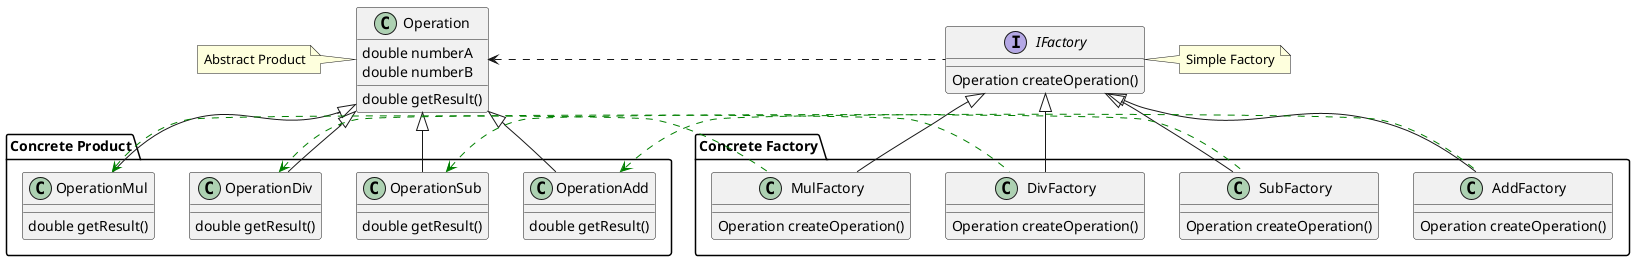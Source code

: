 @startuml
'https://plantuml.com/class-diagram

class Operation {
    double numberA
    double numberB
    double getResult()
}
note left: Abstract Product

package "Concrete Product"{
class OperationAdd {
    double getResult()
}
class OperationSub {
    double getResult()
}
class OperationMul {
    double getResult()
}
class OperationDiv {
    double getResult()
}
}

interface IFactory {
    Operation createOperation()
}
note right: Simple Factory

package "Concrete Factory"{
class AddFactory{
    Operation createOperation()
}
class SubFactory{
    Operation createOperation()
}
class DivFactory{
    Operation createOperation()
}
class MulFactory{
    Operation createOperation()
}
}

IFactory <|-- AddFactory
IFactory <|-- SubFactory
IFactory <|-- DivFactory
IFactory <|-- MulFactory

Operation <|-- OperationAdd
Operation <|-- OperationSub
Operation <|-- OperationMul
Operation <|-- OperationDiv
Operation <. IFactory

OperationAdd <.[#green] AddFactory
OperationSub <.[#green] SubFactory
OperationDiv <.[#green] DivFactory
OperationMul <.[#green] MulFactory

@enduml